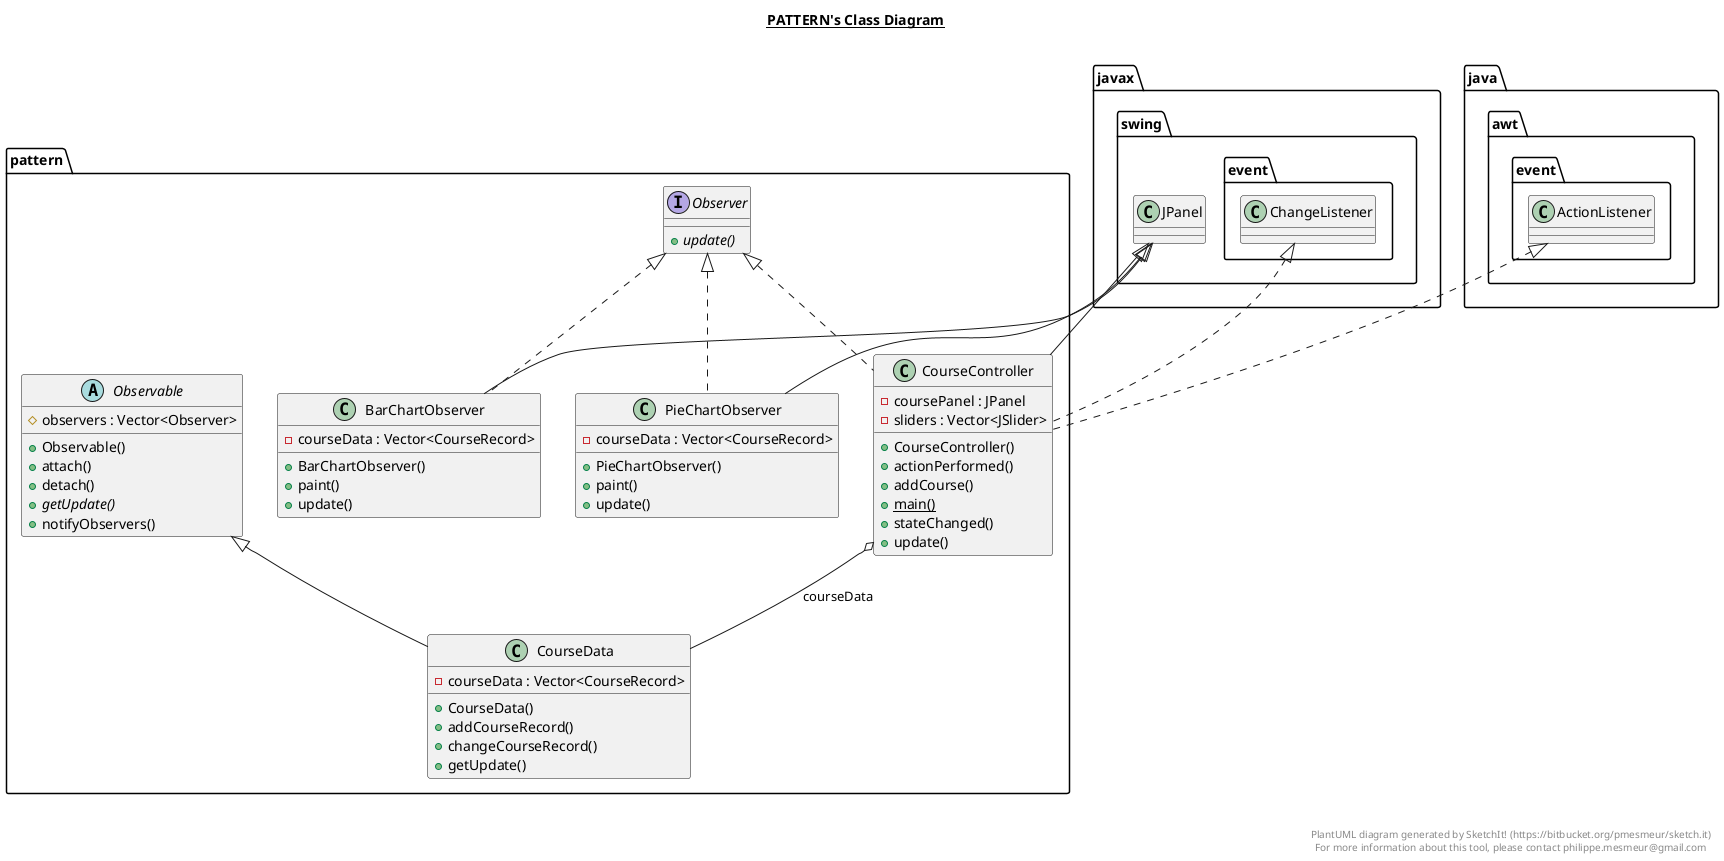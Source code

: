 @startuml

title __PATTERN's Class Diagram__\n

  namespace pattern {
    class pattern.BarChartObserver {
        - courseData : Vector<CourseRecord>
        + BarChartObserver()
        + paint()
        + update()
    }
  }
  

  namespace pattern {
    class pattern.CourseController {
        - coursePanel : JPanel
        - sliders : Vector<JSlider>
        + CourseController()
        + actionPerformed()
        + addCourse()
        {static} + main()
        + stateChanged()
        + update()
    }
  }
  

  namespace pattern {
    class pattern.CourseData {
        - courseData : Vector<CourseRecord>
        + CourseData()
        + addCourseRecord()
        + changeCourseRecord()
        + getUpdate()
    }
  }
  

  namespace pattern {
    abstract class pattern.Observable {
        # observers : Vector<Observer>
        + Observable()
        + attach()
        + detach()
        {abstract} + getUpdate()
        + notifyObservers()
    }
  }
  

  namespace pattern {
    interface pattern.Observer {
        {abstract} + update()
    }
  }
  

  namespace pattern {
    class pattern.PieChartObserver {
        - courseData : Vector<CourseRecord>
        + PieChartObserver()
        + paint()
        + update()
    }
  }
  

  pattern.BarChartObserver .up.|> pattern.Observer
  pattern.BarChartObserver -up-|> javax.swing.JPanel
  pattern.CourseController .up.|> java.awt.event.ActionListener
  pattern.CourseController .up.|> javax.swing.event.ChangeListener
  pattern.CourseController .up.|> pattern.Observer
  pattern.CourseController -up-|> javax.swing.JPanel
  pattern.CourseController o-- pattern.CourseData : courseData
  pattern.CourseData -up-|> pattern.Observable
  pattern.PieChartObserver .up.|> pattern.Observer
  pattern.PieChartObserver -up-|> javax.swing.JPanel


right footer


PlantUML diagram generated by SketchIt! (https://bitbucket.org/pmesmeur/sketch.it)
For more information about this tool, please contact philippe.mesmeur@gmail.com
endfooter

@enduml
